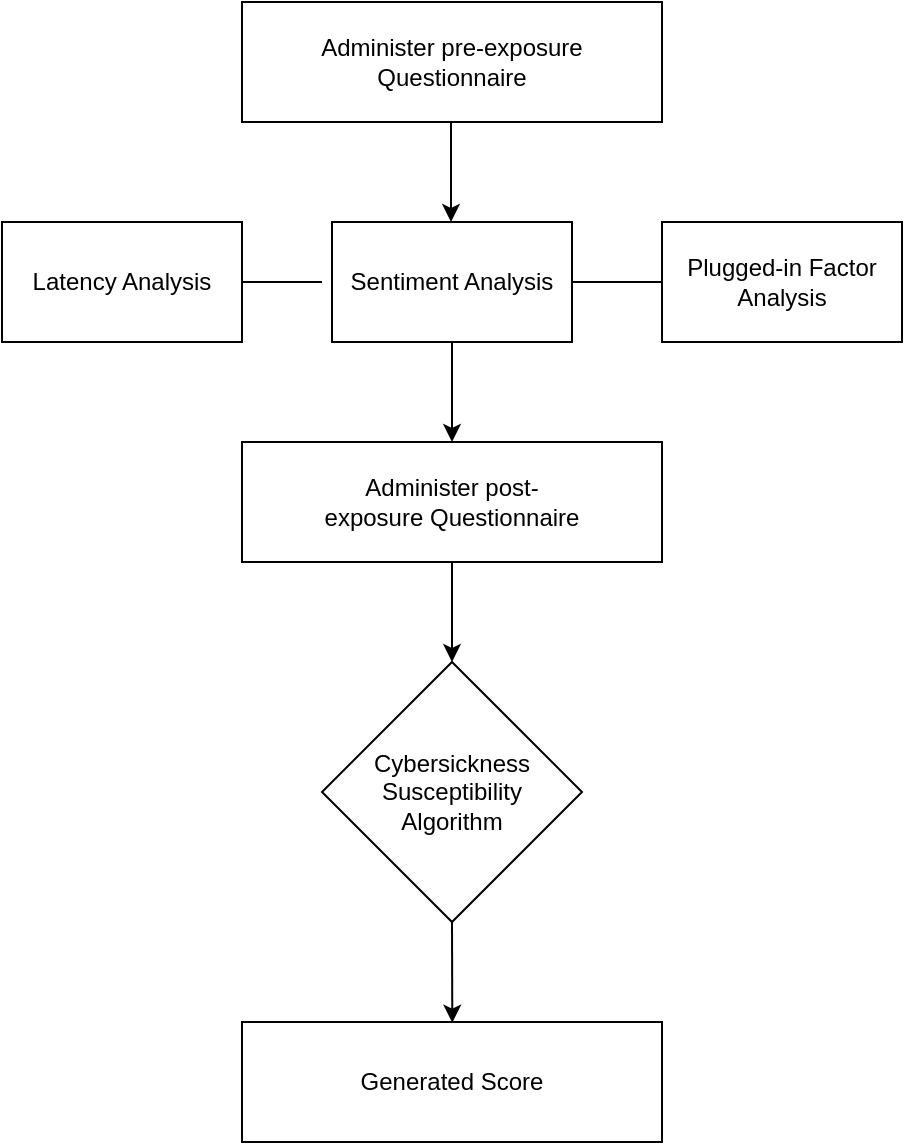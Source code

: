 <mxfile version="10.6.0" type="google"><diagram id="6OVyRb3o1YvZHyimf55N" name="Page-1"><mxGraphModel dx="1398" dy="899" grid="1" gridSize="10" guides="1" tooltips="1" connect="1" arrows="1" fold="1" page="1" pageScale="1" pageWidth="827" pageHeight="1169" math="0" shadow="0"><root><mxCell id="0"/><mxCell id="1" parent="0"/><mxCell id="W687EAKcNM31bSukoCSn-1" value="&lt;span&gt;Administer pre-exposure Questionnaire&lt;/span&gt;" style="rounded=0;whiteSpace=wrap;html=1;" parent="1" vertex="1"><mxGeometry x="320" y="140" width="210" height="60" as="geometry"/></mxCell><mxCell id="W687EAKcNM31bSukoCSn-3" value="" style="endArrow=classic;html=1;" parent="1" edge="1"><mxGeometry width="50" height="50" relative="1" as="geometry"><mxPoint x="424.5" y="200" as="sourcePoint"/><mxPoint x="424.5" y="250" as="targetPoint"/></mxGeometry></mxCell><mxCell id="W687EAKcNM31bSukoCSn-5" value="Sentiment Analysis" style="rounded=0;whiteSpace=wrap;html=1;" parent="1" vertex="1"><mxGeometry x="365" y="250" width="120" height="60" as="geometry"/></mxCell><mxCell id="W687EAKcNM31bSukoCSn-6" value="Plugged-in Factor Analysis" style="rounded=0;whiteSpace=wrap;html=1;" parent="1" vertex="1"><mxGeometry x="530" y="250" width="120" height="60" as="geometry"/></mxCell><mxCell id="W687EAKcNM31bSukoCSn-7" value="Latency Analysis" style="rounded=0;whiteSpace=wrap;html=1;" parent="1" vertex="1"><mxGeometry x="200" y="250" width="120" height="60" as="geometry"/></mxCell><mxCell id="W687EAKcNM31bSukoCSn-9" value="" style="endArrow=none;html=1;exitX=1;exitY=0.5;exitDx=0;exitDy=0;" parent="1" source="W687EAKcNM31bSukoCSn-7" edge="1"><mxGeometry width="50" height="50" relative="1" as="geometry"><mxPoint x="320" y="300" as="sourcePoint"/><mxPoint x="360" y="280" as="targetPoint"/></mxGeometry></mxCell><mxCell id="W687EAKcNM31bSukoCSn-10" value="" style="endArrow=none;html=1;entryX=0;entryY=0.5;entryDx=0;entryDy=0;exitX=1;exitY=0.5;exitDx=0;exitDy=0;" parent="1" source="W687EAKcNM31bSukoCSn-5" target="W687EAKcNM31bSukoCSn-6" edge="1"><mxGeometry width="50" height="50" relative="1" as="geometry"><mxPoint x="490" y="280" as="sourcePoint"/><mxPoint x="540" y="250" as="targetPoint"/></mxGeometry></mxCell><mxCell id="W687EAKcNM31bSukoCSn-12" value="&lt;span&gt;Administer post-exposure&amp;nbsp;&lt;/span&gt;Questionnaire" style="rounded=0;whiteSpace=wrap;html=1;" parent="1" vertex="1"><mxGeometry x="320" y="360" width="210" height="60" as="geometry"/></mxCell><mxCell id="W687EAKcNM31bSukoCSn-15" value="" style="endArrow=classic;html=1;" parent="1" edge="1"><mxGeometry width="50" height="50" relative="1" as="geometry"><mxPoint x="425" y="310" as="sourcePoint"/><mxPoint x="425" y="360" as="targetPoint"/></mxGeometry></mxCell><mxCell id="W687EAKcNM31bSukoCSn-16" value="" style="rhombus;whiteSpace=wrap;html=1;rounded=0;" parent="1" vertex="1"><mxGeometry x="360" y="470" width="130" height="130" as="geometry"/></mxCell><mxCell id="W687EAKcNM31bSukoCSn-17" value="Cybersickness Susceptibility Algorithm" style="text;html=1;strokeColor=none;fillColor=none;align=center;verticalAlign=middle;whiteSpace=wrap;rounded=0;" parent="1" vertex="1"><mxGeometry x="405" y="525" width="40" height="20" as="geometry"/></mxCell><mxCell id="W687EAKcNM31bSukoCSn-20" value="" style="endArrow=classic;html=1;exitX=0.5;exitY=1;exitDx=0;exitDy=0;entryX=0.5;entryY=0;entryDx=0;entryDy=0;" parent="1" source="W687EAKcNM31bSukoCSn-12" target="W687EAKcNM31bSukoCSn-16" edge="1"><mxGeometry width="50" height="50" relative="1" as="geometry"><mxPoint x="200" y="670" as="sourcePoint"/><mxPoint x="250" y="620" as="targetPoint"/></mxGeometry></mxCell><mxCell id="W687EAKcNM31bSukoCSn-23" value="Generated Score" style="rounded=0;whiteSpace=wrap;html=1;" parent="1" vertex="1"><mxGeometry x="320" y="650" width="210" height="60" as="geometry"/></mxCell><mxCell id="W687EAKcNM31bSukoCSn-25" value="" style="endArrow=classic;html=1;exitX=0.5;exitY=1;exitDx=0;exitDy=0;entryX=0.5;entryY=0;entryDx=0;entryDy=0;" parent="1" source="W687EAKcNM31bSukoCSn-16" edge="1"><mxGeometry width="50" height="50" relative="1" as="geometry"><mxPoint x="425.147" y="599.765" as="sourcePoint"/><mxPoint x="425.147" y="650.353" as="targetPoint"/></mxGeometry></mxCell></root></mxGraphModel></diagram></mxfile>